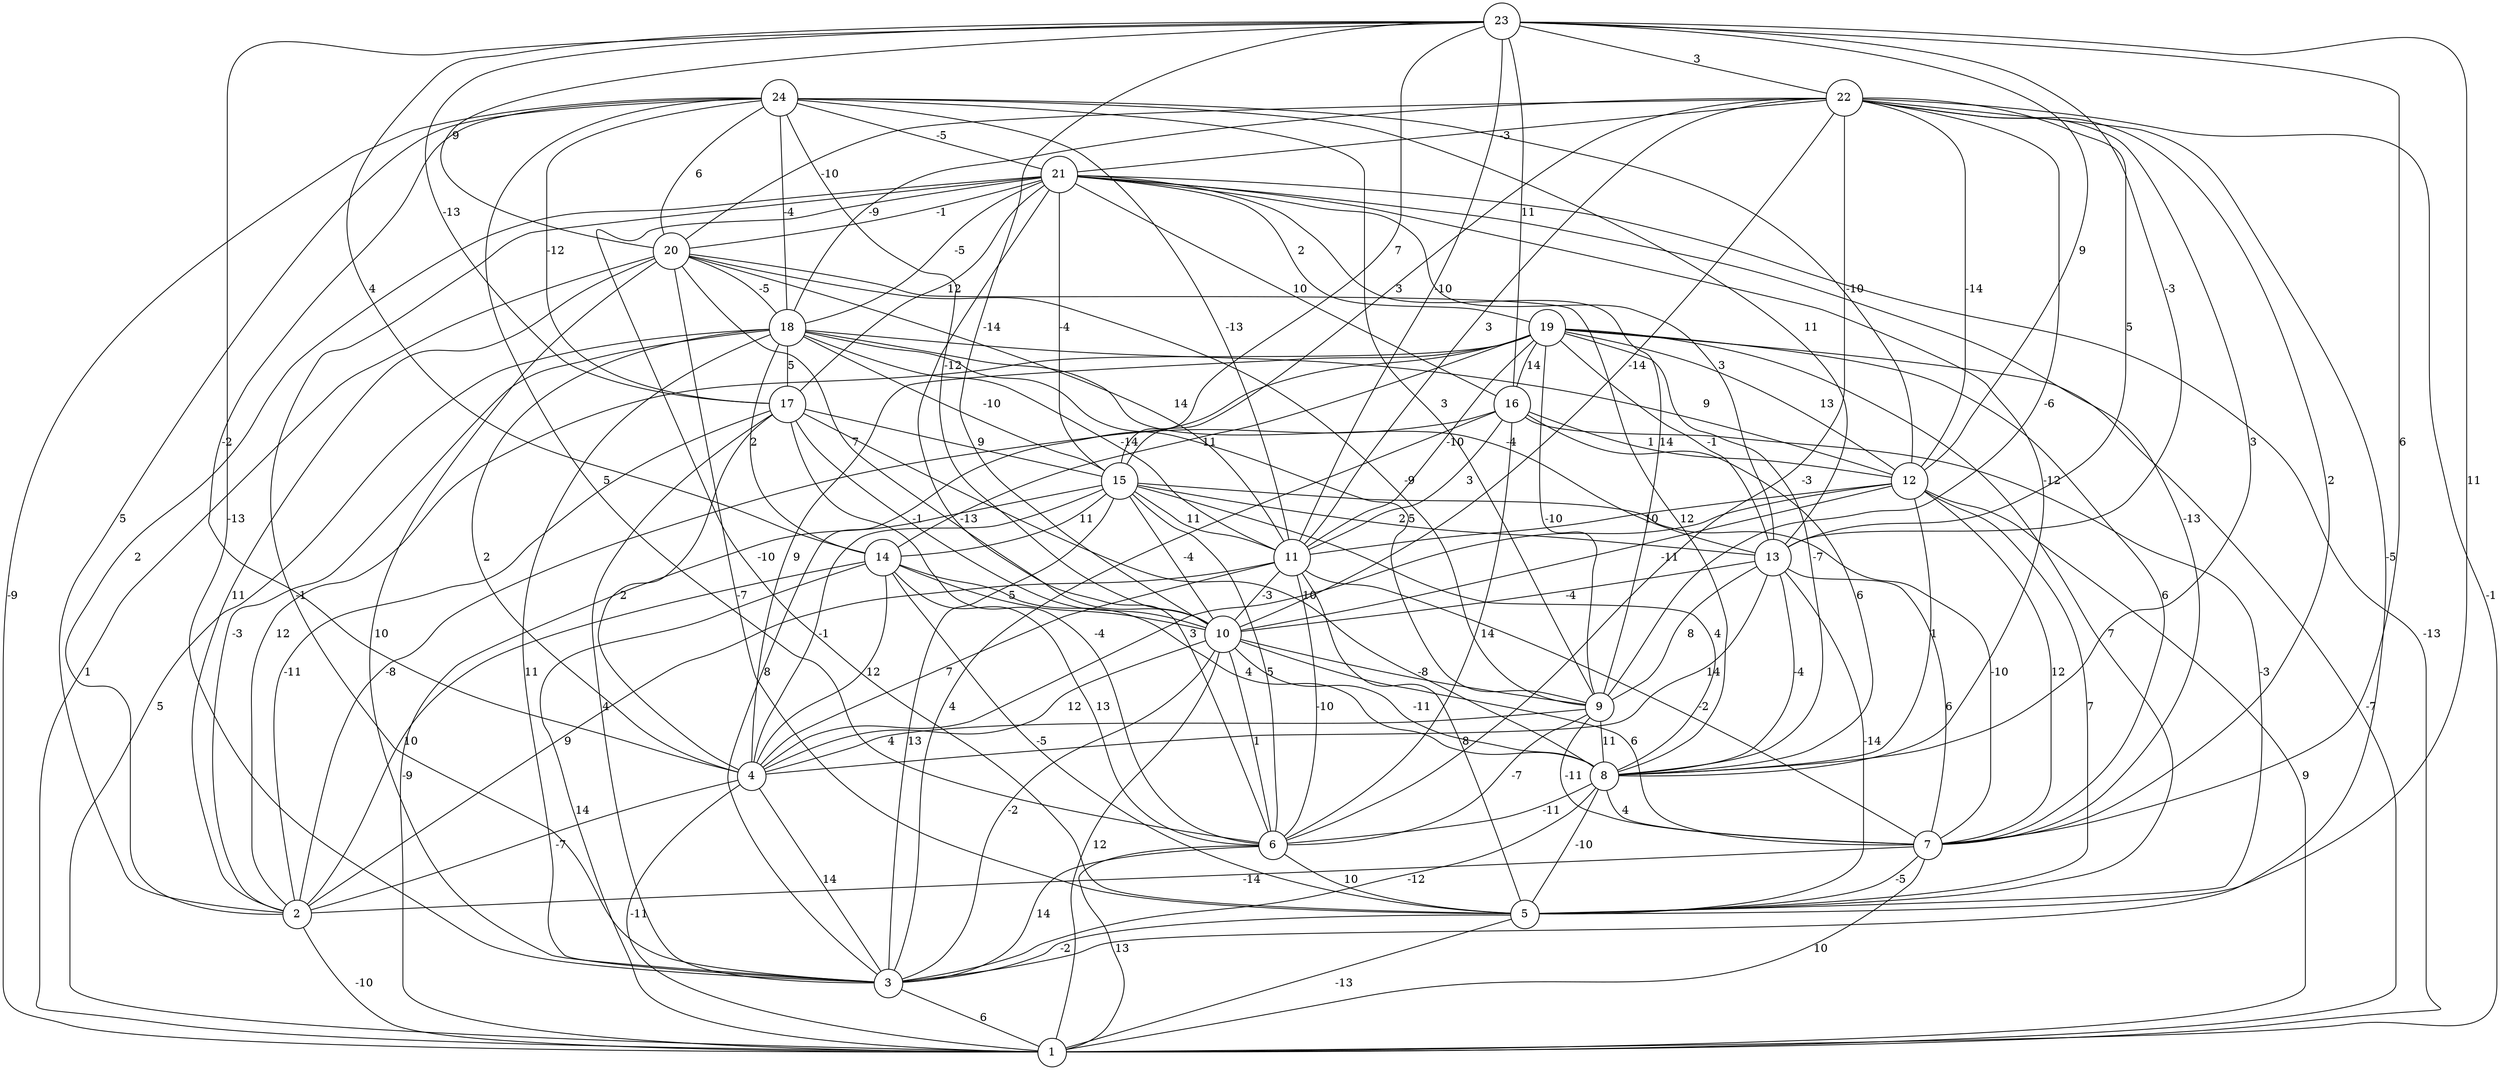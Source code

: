 graph { 
	 fontname="Helvetica,Arial,sans-serif" 
	 node [shape = circle]; 
	 24 -- 1 [label = "-9"];
	 24 -- 2 [label = "5"];
	 24 -- 4 [label = "-2"];
	 24 -- 6 [label = "5"];
	 24 -- 9 [label = "3"];
	 24 -- 10 [label = "-12"];
	 24 -- 11 [label = "-13"];
	 24 -- 12 [label = "-10"];
	 24 -- 13 [label = "11"];
	 24 -- 17 [label = "-12"];
	 24 -- 18 [label = "-4"];
	 24 -- 20 [label = "6"];
	 24 -- 21 [label = "-5"];
	 23 -- 3 [label = "-13"];
	 23 -- 5 [label = "11"];
	 23 -- 7 [label = "6"];
	 23 -- 10 [label = "-14"];
	 23 -- 11 [label = "-10"];
	 23 -- 12 [label = "9"];
	 23 -- 13 [label = "-3"];
	 23 -- 14 [label = "4"];
	 23 -- 15 [label = "7"];
	 23 -- 16 [label = "11"];
	 23 -- 17 [label = "-13"];
	 23 -- 20 [label = "9"];
	 23 -- 22 [label = "3"];
	 22 -- 1 [label = "-1"];
	 22 -- 3 [label = "-5"];
	 22 -- 6 [label = "-3"];
	 22 -- 7 [label = "2"];
	 22 -- 8 [label = "3"];
	 22 -- 9 [label = "-6"];
	 22 -- 10 [label = "-14"];
	 22 -- 11 [label = "3"];
	 22 -- 12 [label = "-14"];
	 22 -- 13 [label = "5"];
	 22 -- 15 [label = "3"];
	 22 -- 18 [label = "-9"];
	 22 -- 20 [label = "-10"];
	 22 -- 21 [label = "-3"];
	 21 -- 1 [label = "-13"];
	 21 -- 2 [label = "2"];
	 21 -- 3 [label = "-1"];
	 21 -- 5 [label = "-10"];
	 21 -- 6 [label = "-13"];
	 21 -- 7 [label = "-13"];
	 21 -- 8 [label = "-12"];
	 21 -- 9 [label = "14"];
	 21 -- 13 [label = "3"];
	 21 -- 15 [label = "-4"];
	 21 -- 16 [label = "10"];
	 21 -- 17 [label = "12"];
	 21 -- 18 [label = "-5"];
	 21 -- 19 [label = "2"];
	 21 -- 20 [label = "-1"];
	 20 -- 1 [label = "1"];
	 20 -- 2 [label = "11"];
	 20 -- 3 [label = "10"];
	 20 -- 5 [label = "-7"];
	 20 -- 8 [label = "12"];
	 20 -- 9 [label = "-9"];
	 20 -- 10 [label = "7"];
	 20 -- 11 [label = "14"];
	 20 -- 18 [label = "-5"];
	 19 -- 1 [label = "-7"];
	 19 -- 2 [label = "12"];
	 19 -- 3 [label = "8"];
	 19 -- 4 [label = "9"];
	 19 -- 5 [label = "7"];
	 19 -- 7 [label = "6"];
	 19 -- 8 [label = "-7"];
	 19 -- 9 [label = "-10"];
	 19 -- 11 [label = "-10"];
	 19 -- 12 [label = "13"];
	 19 -- 13 [label = "-1"];
	 19 -- 14 [label = "11"];
	 19 -- 16 [label = "14"];
	 18 -- 1 [label = "5"];
	 18 -- 2 [label = "-3"];
	 18 -- 3 [label = "11"];
	 18 -- 4 [label = "2"];
	 18 -- 9 [label = "5"];
	 18 -- 11 [label = "-14"];
	 18 -- 12 [label = "9"];
	 18 -- 13 [label = "-4"];
	 18 -- 14 [label = "2"];
	 18 -- 15 [label = "-10"];
	 18 -- 17 [label = "5"];
	 17 -- 2 [label = "-11"];
	 17 -- 3 [label = "4"];
	 17 -- 4 [label = "2"];
	 17 -- 6 [label = "-4"];
	 17 -- 8 [label = "10"];
	 17 -- 10 [label = "-1"];
	 17 -- 15 [label = "9"];
	 16 -- 2 [label = "-8"];
	 16 -- 3 [label = "4"];
	 16 -- 5 [label = "-3"];
	 16 -- 6 [label = "14"];
	 16 -- 8 [label = "6"];
	 16 -- 11 [label = "3"];
	 16 -- 12 [label = "1"];
	 15 -- 1 [label = "-9"];
	 15 -- 3 [label = "13"];
	 15 -- 4 [label = "-1"];
	 15 -- 6 [label = "5"];
	 15 -- 7 [label = "-10"];
	 15 -- 8 [label = "4"];
	 15 -- 10 [label = "-4"];
	 15 -- 11 [label = "11"];
	 15 -- 13 [label = "2"];
	 15 -- 14 [label = "11"];
	 14 -- 1 [label = "14"];
	 14 -- 2 [label = "10"];
	 14 -- 4 [label = "12"];
	 14 -- 5 [label = "-5"];
	 14 -- 6 [label = "13"];
	 14 -- 8 [label = "4"];
	 14 -- 10 [label = "5"];
	 13 -- 4 [label = "14"];
	 13 -- 5 [label = "-14"];
	 13 -- 7 [label = "6"];
	 13 -- 8 [label = "-4"];
	 13 -- 9 [label = "8"];
	 13 -- 10 [label = "-4"];
	 12 -- 1 [label = "9"];
	 12 -- 4 [label = "3"];
	 12 -- 5 [label = "7"];
	 12 -- 7 [label = "12"];
	 12 -- 8 [label = "1"];
	 12 -- 10 [label = "-11"];
	 12 -- 11 [label = "10"];
	 11 -- 2 [label = "9"];
	 11 -- 4 [label = "7"];
	 11 -- 5 [label = "8"];
	 11 -- 6 [label = "-10"];
	 11 -- 7 [label = "-2"];
	 11 -- 10 [label = "-3"];
	 10 -- 1 [label = "12"];
	 10 -- 3 [label = "-2"];
	 10 -- 4 [label = "12"];
	 10 -- 6 [label = "1"];
	 10 -- 7 [label = "6"];
	 10 -- 8 [label = "-11"];
	 10 -- 9 [label = "-8"];
	 9 -- 4 [label = "4"];
	 9 -- 6 [label = "-7"];
	 9 -- 7 [label = "-11"];
	 9 -- 8 [label = "11"];
	 8 -- 3 [label = "-12"];
	 8 -- 5 [label = "-10"];
	 8 -- 6 [label = "-11"];
	 8 -- 7 [label = "4"];
	 7 -- 1 [label = "10"];
	 7 -- 2 [label = "-14"];
	 7 -- 5 [label = "-5"];
	 6 -- 1 [label = "13"];
	 6 -- 3 [label = "14"];
	 6 -- 5 [label = "10"];
	 5 -- 1 [label = "-13"];
	 5 -- 3 [label = "-2"];
	 4 -- 1 [label = "-11"];
	 4 -- 2 [label = "-7"];
	 4 -- 3 [label = "14"];
	 3 -- 1 [label = "6"];
	 2 -- 1 [label = "-10"];
	 1;
	 2;
	 3;
	 4;
	 5;
	 6;
	 7;
	 8;
	 9;
	 10;
	 11;
	 12;
	 13;
	 14;
	 15;
	 16;
	 17;
	 18;
	 19;
	 20;
	 21;
	 22;
	 23;
	 24;
}
